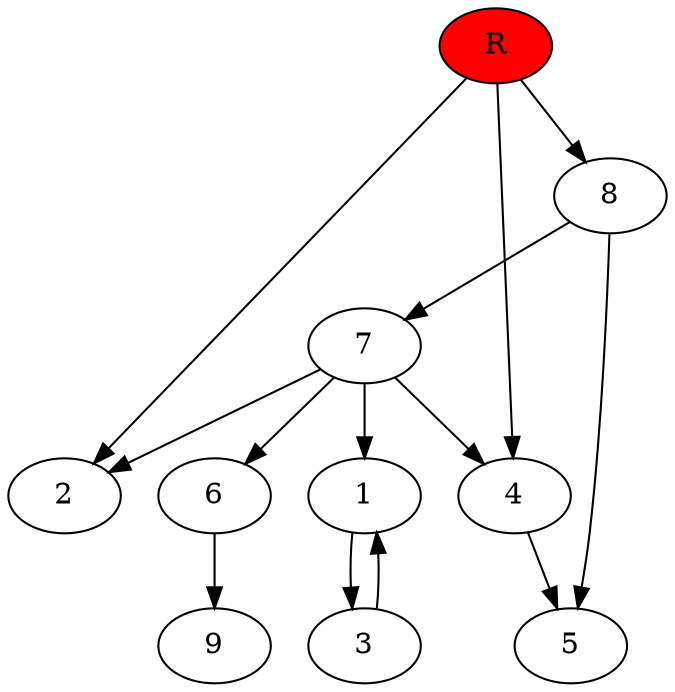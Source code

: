 digraph prb5003 {
	1
	2
	3
	4
	5
	6
	7
	8
	R [fillcolor="#ff0000" style=filled]
	1 -> 3
	3 -> 1
	4 -> 5
	6 -> 9
	7 -> 1
	7 -> 2
	7 -> 4
	7 -> 6
	8 -> 5
	8 -> 7
	R -> 2
	R -> 4
	R -> 8
}
